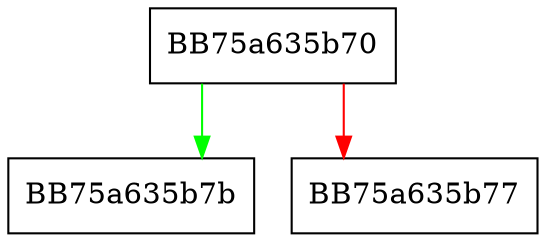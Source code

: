 digraph ComparePluginIDs {
  node [shape="box"];
  graph [splines=ortho];
  BB75a635b70 -> BB75a635b7b [color="green"];
  BB75a635b70 -> BB75a635b77 [color="red"];
}